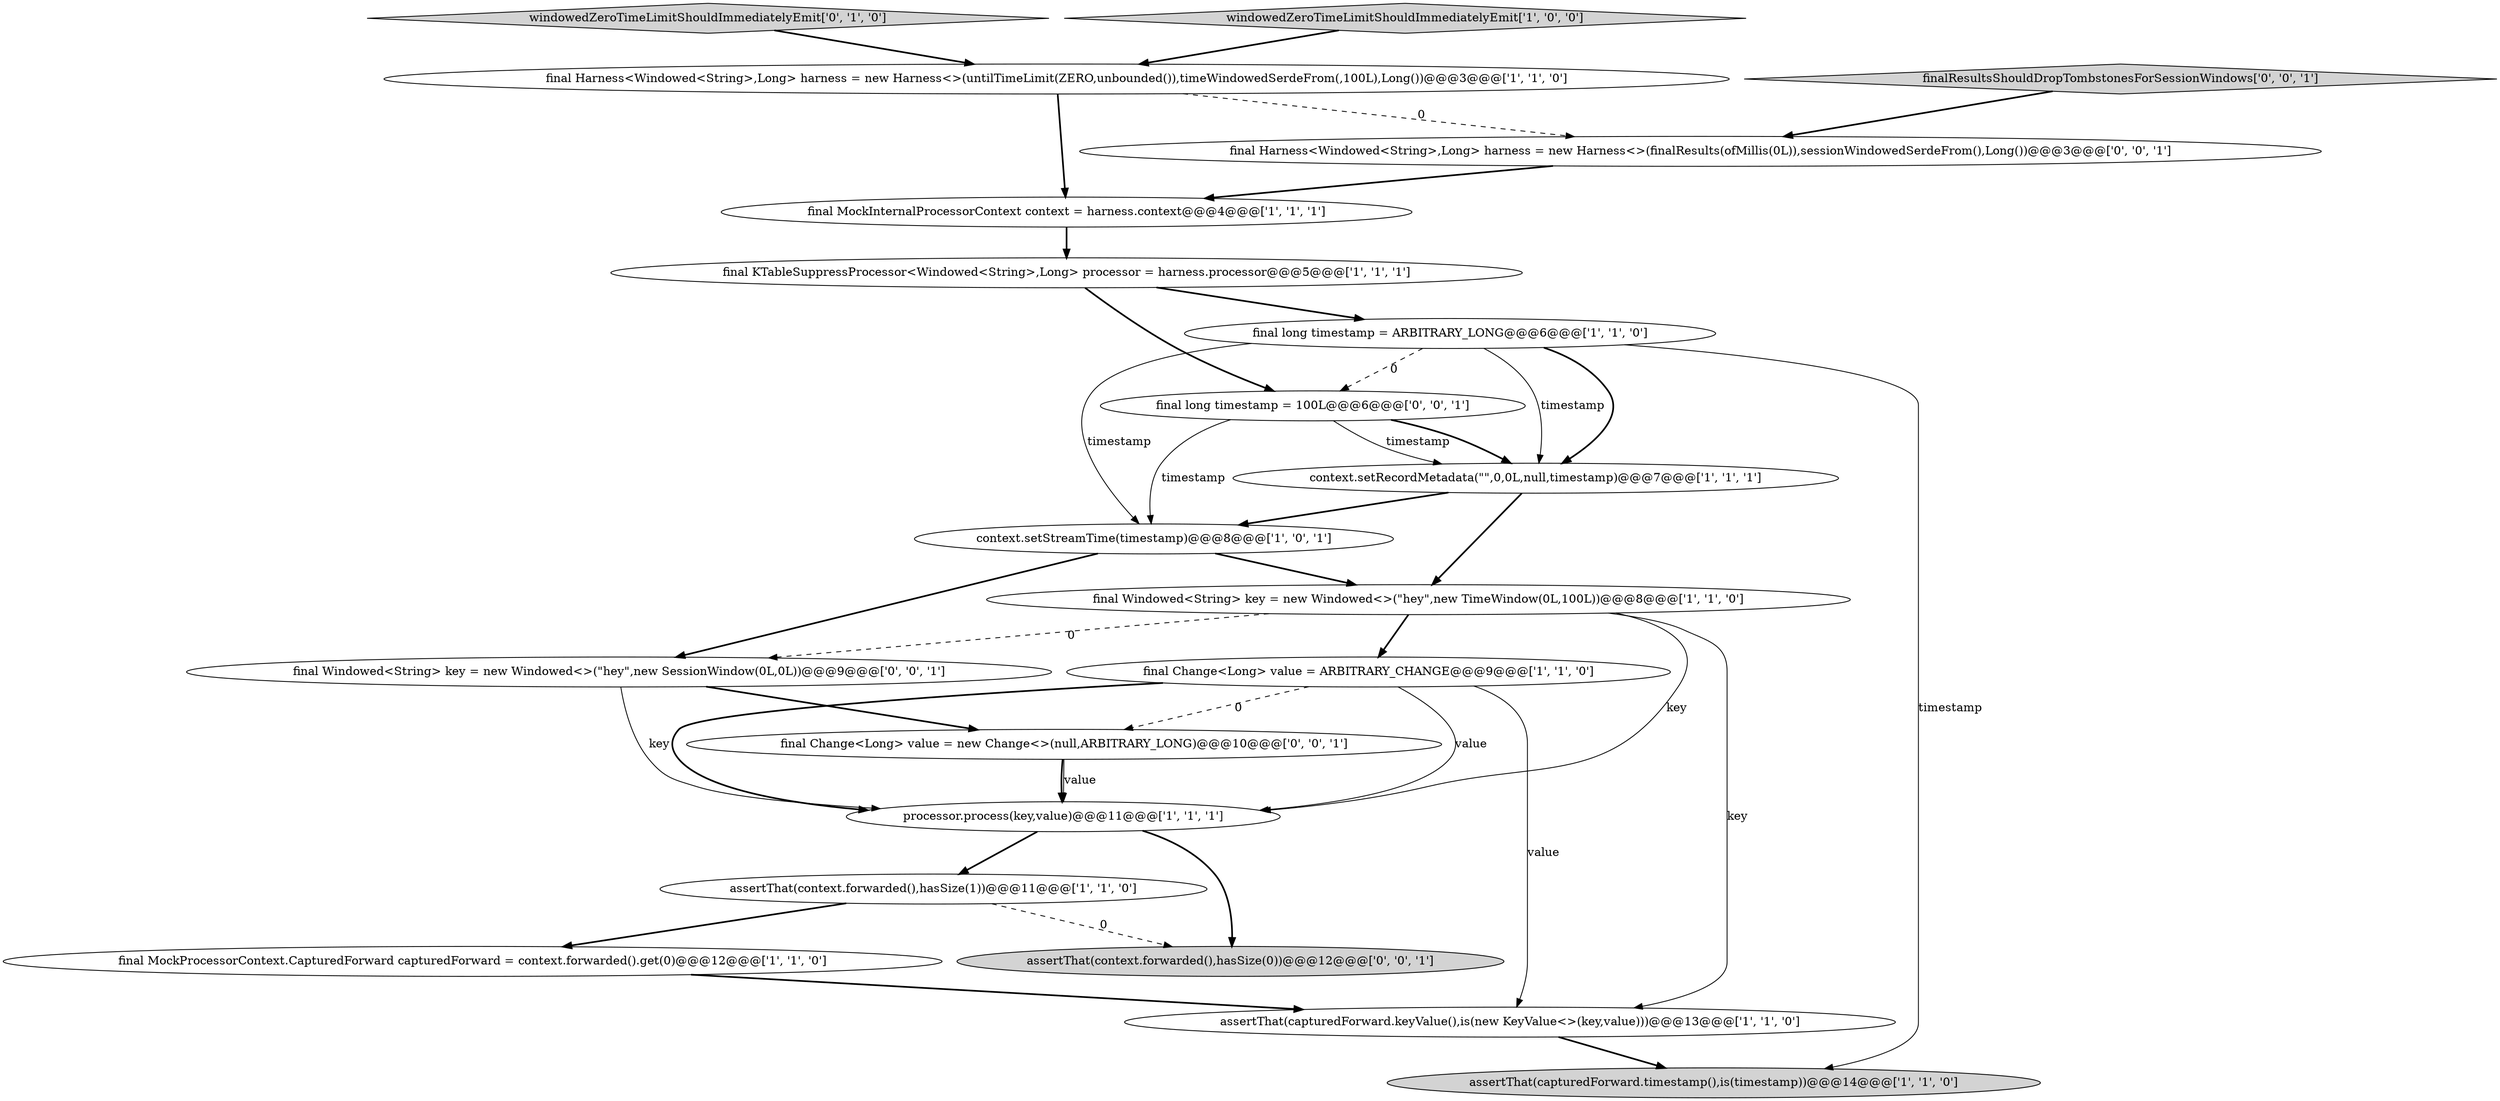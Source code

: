 digraph {
13 [style = filled, label = "context.setRecordMetadata(\"\",0,0L,null,timestamp)@@@7@@@['1', '1', '1']", fillcolor = white, shape = ellipse image = "AAA0AAABBB1BBB"];
1 [style = filled, label = "processor.process(key,value)@@@11@@@['1', '1', '1']", fillcolor = white, shape = ellipse image = "AAA0AAABBB1BBB"];
11 [style = filled, label = "assertThat(capturedForward.timestamp(),is(timestamp))@@@14@@@['1', '1', '0']", fillcolor = lightgray, shape = ellipse image = "AAA0AAABBB1BBB"];
9 [style = filled, label = "final Harness<Windowed<String>,Long> harness = new Harness<>(untilTimeLimit(ZERO,unbounded()),timeWindowedSerdeFrom(,100L),Long())@@@3@@@['1', '1', '0']", fillcolor = white, shape = ellipse image = "AAA0AAABBB1BBB"];
12 [style = filled, label = "final KTableSuppressProcessor<Windowed<String>,Long> processor = harness.processor@@@5@@@['1', '1', '1']", fillcolor = white, shape = ellipse image = "AAA0AAABBB1BBB"];
20 [style = filled, label = "finalResultsShouldDropTombstonesForSessionWindows['0', '0', '1']", fillcolor = lightgray, shape = diamond image = "AAA0AAABBB3BBB"];
17 [style = filled, label = "assertThat(context.forwarded(),hasSize(0))@@@12@@@['0', '0', '1']", fillcolor = lightgray, shape = ellipse image = "AAA0AAABBB3BBB"];
19 [style = filled, label = "final Change<Long> value = new Change<>(null,ARBITRARY_LONG)@@@10@@@['0', '0', '1']", fillcolor = white, shape = ellipse image = "AAA0AAABBB3BBB"];
14 [style = filled, label = "windowedZeroTimeLimitShouldImmediatelyEmit['0', '1', '0']", fillcolor = lightgray, shape = diamond image = "AAA0AAABBB2BBB"];
6 [style = filled, label = "assertThat(capturedForward.keyValue(),is(new KeyValue<>(key,value)))@@@13@@@['1', '1', '0']", fillcolor = white, shape = ellipse image = "AAA0AAABBB1BBB"];
10 [style = filled, label = "context.setStreamTime(timestamp)@@@8@@@['1', '0', '1']", fillcolor = white, shape = ellipse image = "AAA0AAABBB1BBB"];
3 [style = filled, label = "assertThat(context.forwarded(),hasSize(1))@@@11@@@['1', '1', '0']", fillcolor = white, shape = ellipse image = "AAA0AAABBB1BBB"];
2 [style = filled, label = "windowedZeroTimeLimitShouldImmediatelyEmit['1', '0', '0']", fillcolor = lightgray, shape = diamond image = "AAA0AAABBB1BBB"];
7 [style = filled, label = "final MockInternalProcessorContext context = harness.context@@@4@@@['1', '1', '1']", fillcolor = white, shape = ellipse image = "AAA0AAABBB1BBB"];
4 [style = filled, label = "final long timestamp = ARBITRARY_LONG@@@6@@@['1', '1', '0']", fillcolor = white, shape = ellipse image = "AAA0AAABBB1BBB"];
5 [style = filled, label = "final Windowed<String> key = new Windowed<>(\"hey\",new TimeWindow(0L,100L))@@@8@@@['1', '1', '0']", fillcolor = white, shape = ellipse image = "AAA0AAABBB1BBB"];
18 [style = filled, label = "final Harness<Windowed<String>,Long> harness = new Harness<>(finalResults(ofMillis(0L)),sessionWindowedSerdeFrom(),Long())@@@3@@@['0', '0', '1']", fillcolor = white, shape = ellipse image = "AAA0AAABBB3BBB"];
15 [style = filled, label = "final long timestamp = 100L@@@6@@@['0', '0', '1']", fillcolor = white, shape = ellipse image = "AAA0AAABBB3BBB"];
8 [style = filled, label = "final MockProcessorContext.CapturedForward capturedForward = context.forwarded().get(0)@@@12@@@['1', '1', '0']", fillcolor = white, shape = ellipse image = "AAA0AAABBB1BBB"];
0 [style = filled, label = "final Change<Long> value = ARBITRARY_CHANGE@@@9@@@['1', '1', '0']", fillcolor = white, shape = ellipse image = "AAA0AAABBB1BBB"];
16 [style = filled, label = "final Windowed<String> key = new Windowed<>(\"hey\",new SessionWindow(0L,0L))@@@9@@@['0', '0', '1']", fillcolor = white, shape = ellipse image = "AAA0AAABBB3BBB"];
13->10 [style = bold, label=""];
15->13 [style = solid, label="timestamp"];
15->13 [style = bold, label=""];
4->13 [style = solid, label="timestamp"];
3->17 [style = dashed, label="0"];
15->10 [style = solid, label="timestamp"];
7->12 [style = bold, label=""];
0->19 [style = dashed, label="0"];
9->18 [style = dashed, label="0"];
4->13 [style = bold, label=""];
12->15 [style = bold, label=""];
1->3 [style = bold, label=""];
8->6 [style = bold, label=""];
2->9 [style = bold, label=""];
9->7 [style = bold, label=""];
16->19 [style = bold, label=""];
1->17 [style = bold, label=""];
4->11 [style = solid, label="timestamp"];
5->16 [style = dashed, label="0"];
20->18 [style = bold, label=""];
19->1 [style = bold, label=""];
16->1 [style = solid, label="key"];
0->6 [style = solid, label="value"];
10->5 [style = bold, label=""];
19->1 [style = solid, label="value"];
10->16 [style = bold, label=""];
12->4 [style = bold, label=""];
5->0 [style = bold, label=""];
0->1 [style = bold, label=""];
3->8 [style = bold, label=""];
6->11 [style = bold, label=""];
4->15 [style = dashed, label="0"];
13->5 [style = bold, label=""];
5->1 [style = solid, label="key"];
14->9 [style = bold, label=""];
0->1 [style = solid, label="value"];
18->7 [style = bold, label=""];
4->10 [style = solid, label="timestamp"];
5->6 [style = solid, label="key"];
}
